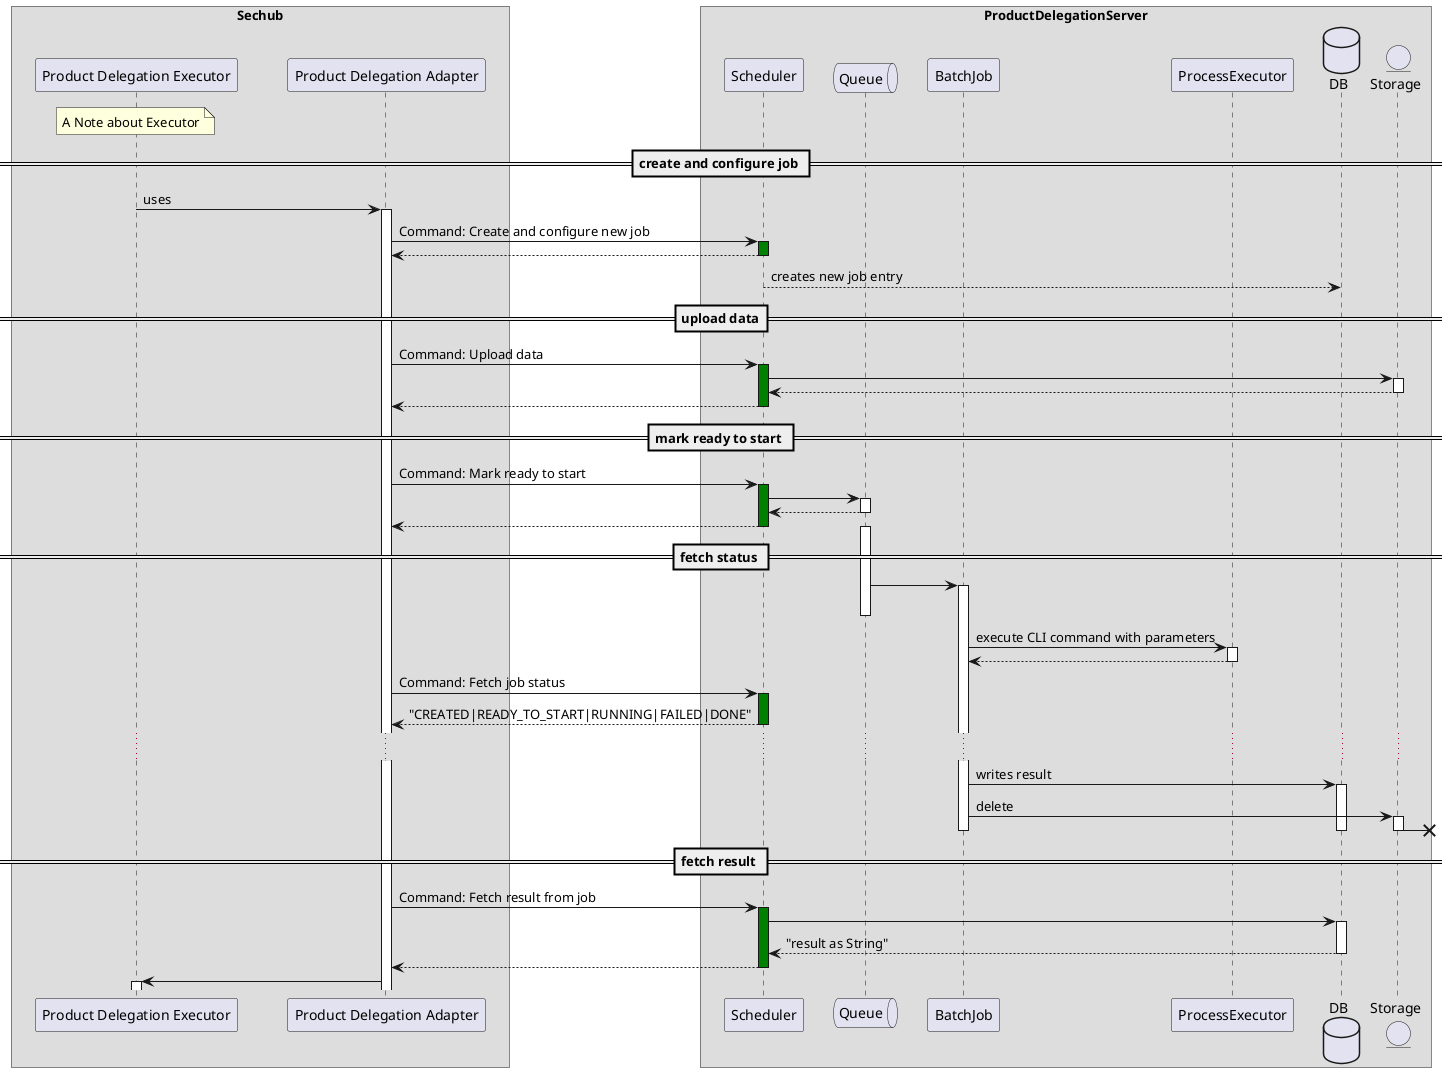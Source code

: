 @startuml 

skinparam ParticipantPadding 20
skinparam BoxPadding 10


box "Sechub"
    participant Executor as "Product Delegation Executor"
    participant Adapter as "Product Delegation Adapter"
end box

note over Executor : A Note about Executor

box "ProductDelegationServer"
    participant Scheduler
    queue Queue
    participant BatchJob
    participant ProcessExecutor
    
    database DB
    entity Storage
 
end box
autoactivate on
'I am a note!
== create and configure job ==
Executor -> Adapter: uses
Adapter -> Scheduler #green : Command: Create and configure new job 
return
Scheduler --> DB : creates new job entry


== upload data==
Adapter -> Scheduler #green : Command: Upload data
Scheduler -> Storage
return
return

== mark ready to start ==
Adapter -> Scheduler #green : Command: Mark ready to start
Scheduler -> Queue
return
return

== fetch status ==
activate Queue
Queue -> BatchJob
deactivate Queue
BatchJob -> ProcessExecutor : execute CLI command with parameters
return

Adapter -> Scheduler #green : Command: Fetch job status
return "CREATED|READY_TO_START|RUNNING|FAILED|DONE"
...
BatchJob -> DB: writes result
BatchJob -> Storage: delete
Storage ->x]

deactivate Storage
deactivate DB
deactivate BatchJob

== fetch result ==
Adapter -> Scheduler #green : Command: Fetch result from job

Scheduler -> DB
return "result as String"

return
Adapter -> Executor



@enduml 